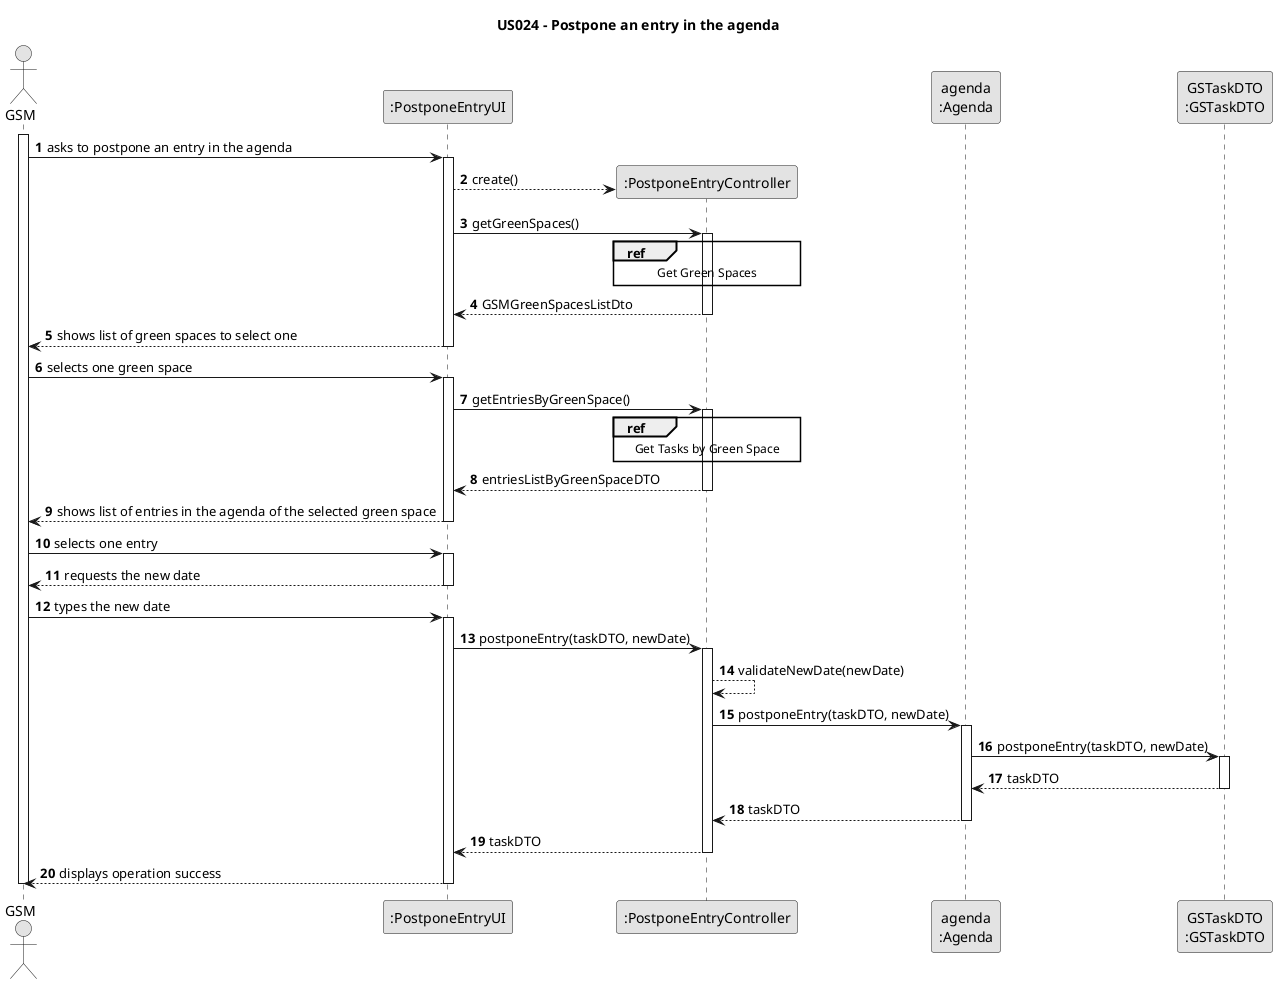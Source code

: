 @startuml
skinparam monochrome true
skinparam packageStyle rectangle
skinparam shadowing false

title US024 - Postpone an entry in the agenda

autonumber

actor "GSM" as Employee
participant ":PostponeEntryUI" as UI
participant ":PostponeEntryController" as CTRL
participant "agenda\n:Agenda" as Agenda
participant "GSTaskDTO\n:GSTaskDTO" as TaskDTO


activate Employee

    Employee -> UI : asks to postpone an entry in the agenda
    activate UI

    UI --> CTRL** : create()
    UI -> CTRL : getGreenSpaces()
    activate CTRL

    ref over CTRL
        Get Green Spaces
    end ref

    CTRL --> UI : GSMGreenSpacesListDto
    deactivate CTRL

    UI --> Employee : shows list of green spaces to select one
    deactivate UI

    Employee -> UI : selects one green space
    activate UI

    UI -> CTRL : getEntriesByGreenSpace()
    activate CTRL

    ref over CTRL
        Get Tasks by Green Space
    end ref

    CTRL --> UI : entriesListByGreenSpaceDTO
    deactivate CTRL

    UI --> Employee : shows list of entries in the agenda of the selected green space
    deactivate UI

    Employee -> UI : selects one entry
    activate UI

    UI --> Employee : requests the new date
    deactivate UI

    Employee -> UI : types the new date
    activate UI

    UI -> CTRL : postponeEntry(taskDTO, newDate)
    activate CTRL

    CTRL --> CTRL : validateNewDate(newDate)
    CTRL -> Agenda : postponeEntry(taskDTO, newDate)
    activate Agenda

    Agenda -> TaskDTO : postponeEntry(taskDTO, newDate)
    activate TaskDTO

    TaskDTO --> Agenda : taskDTO
    deactivate TaskDTO

    Agenda --> CTRL : taskDTO
    deactivate Agenda

    CTRL --> UI : taskDTO
    deactivate CTRL

    UI --> Employee : displays operation success
    deactivate UI

deactivate Employee

@enduml